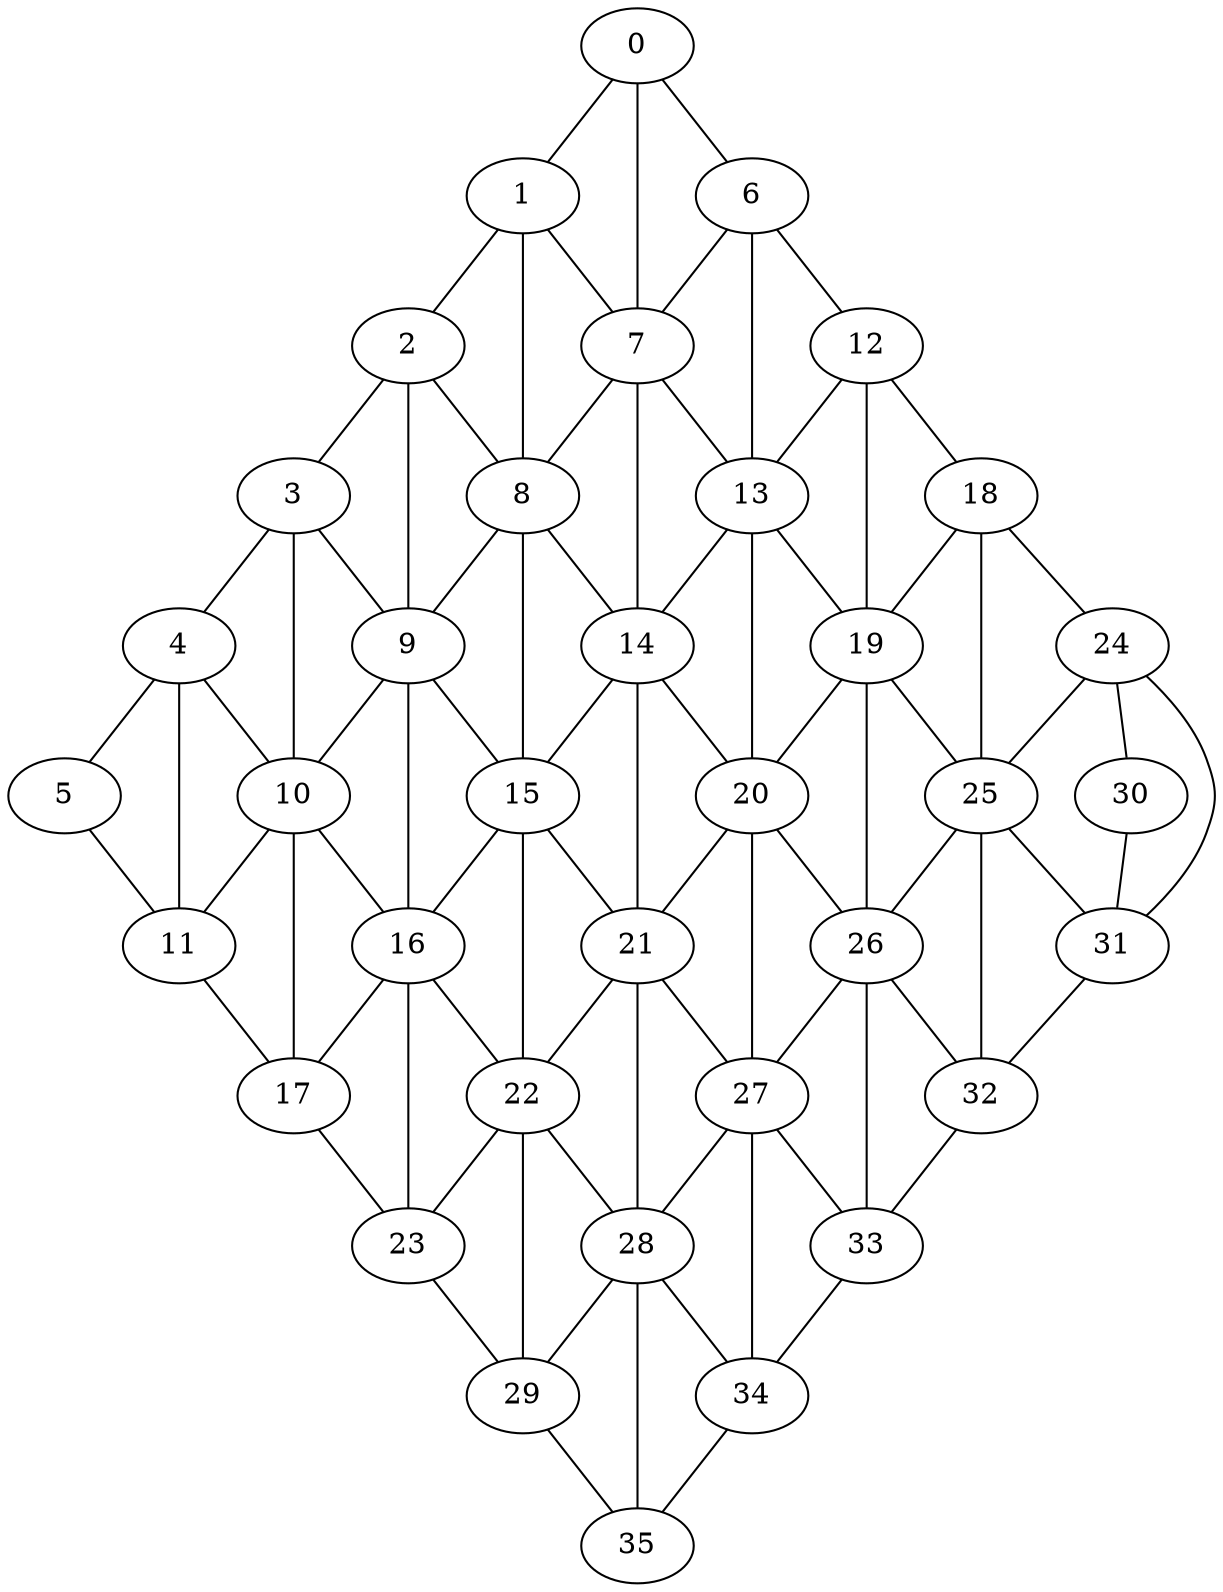 graph meshll_6_6 {
    edge[weight=9000]
    node[pipeline_stage_delay=1]
    
    // Standard Mesh Network (short links)
    0--1--2--3--4--5
    6--7--8--9--10--11
    12--13--14--15--16--17
    18--19--20--21--22--23
    24--25--26--27--28--29
    30--31--32--33--34--35

    0--6--12--18--24--30
    1--7--13--19--25--31
    2--8--14--20--26--32
    3--9--15--21--27--33
    4--10--16--22--28--34
    5--11--17--23--29--35

    // Long Links (distant node connections for efficiency)
    0--7
    1--8
    2--9
    3--10
    4--11
    6--13
    7--14
    8--15
    9--16
    10--17
    12--19
    13--20
    14--21
    15--22
    16--23
    18--25
    19--26
    20--27
    21--28
    22--29
    24--31
    25--32
    26--33
    27--34
    28--35
}
